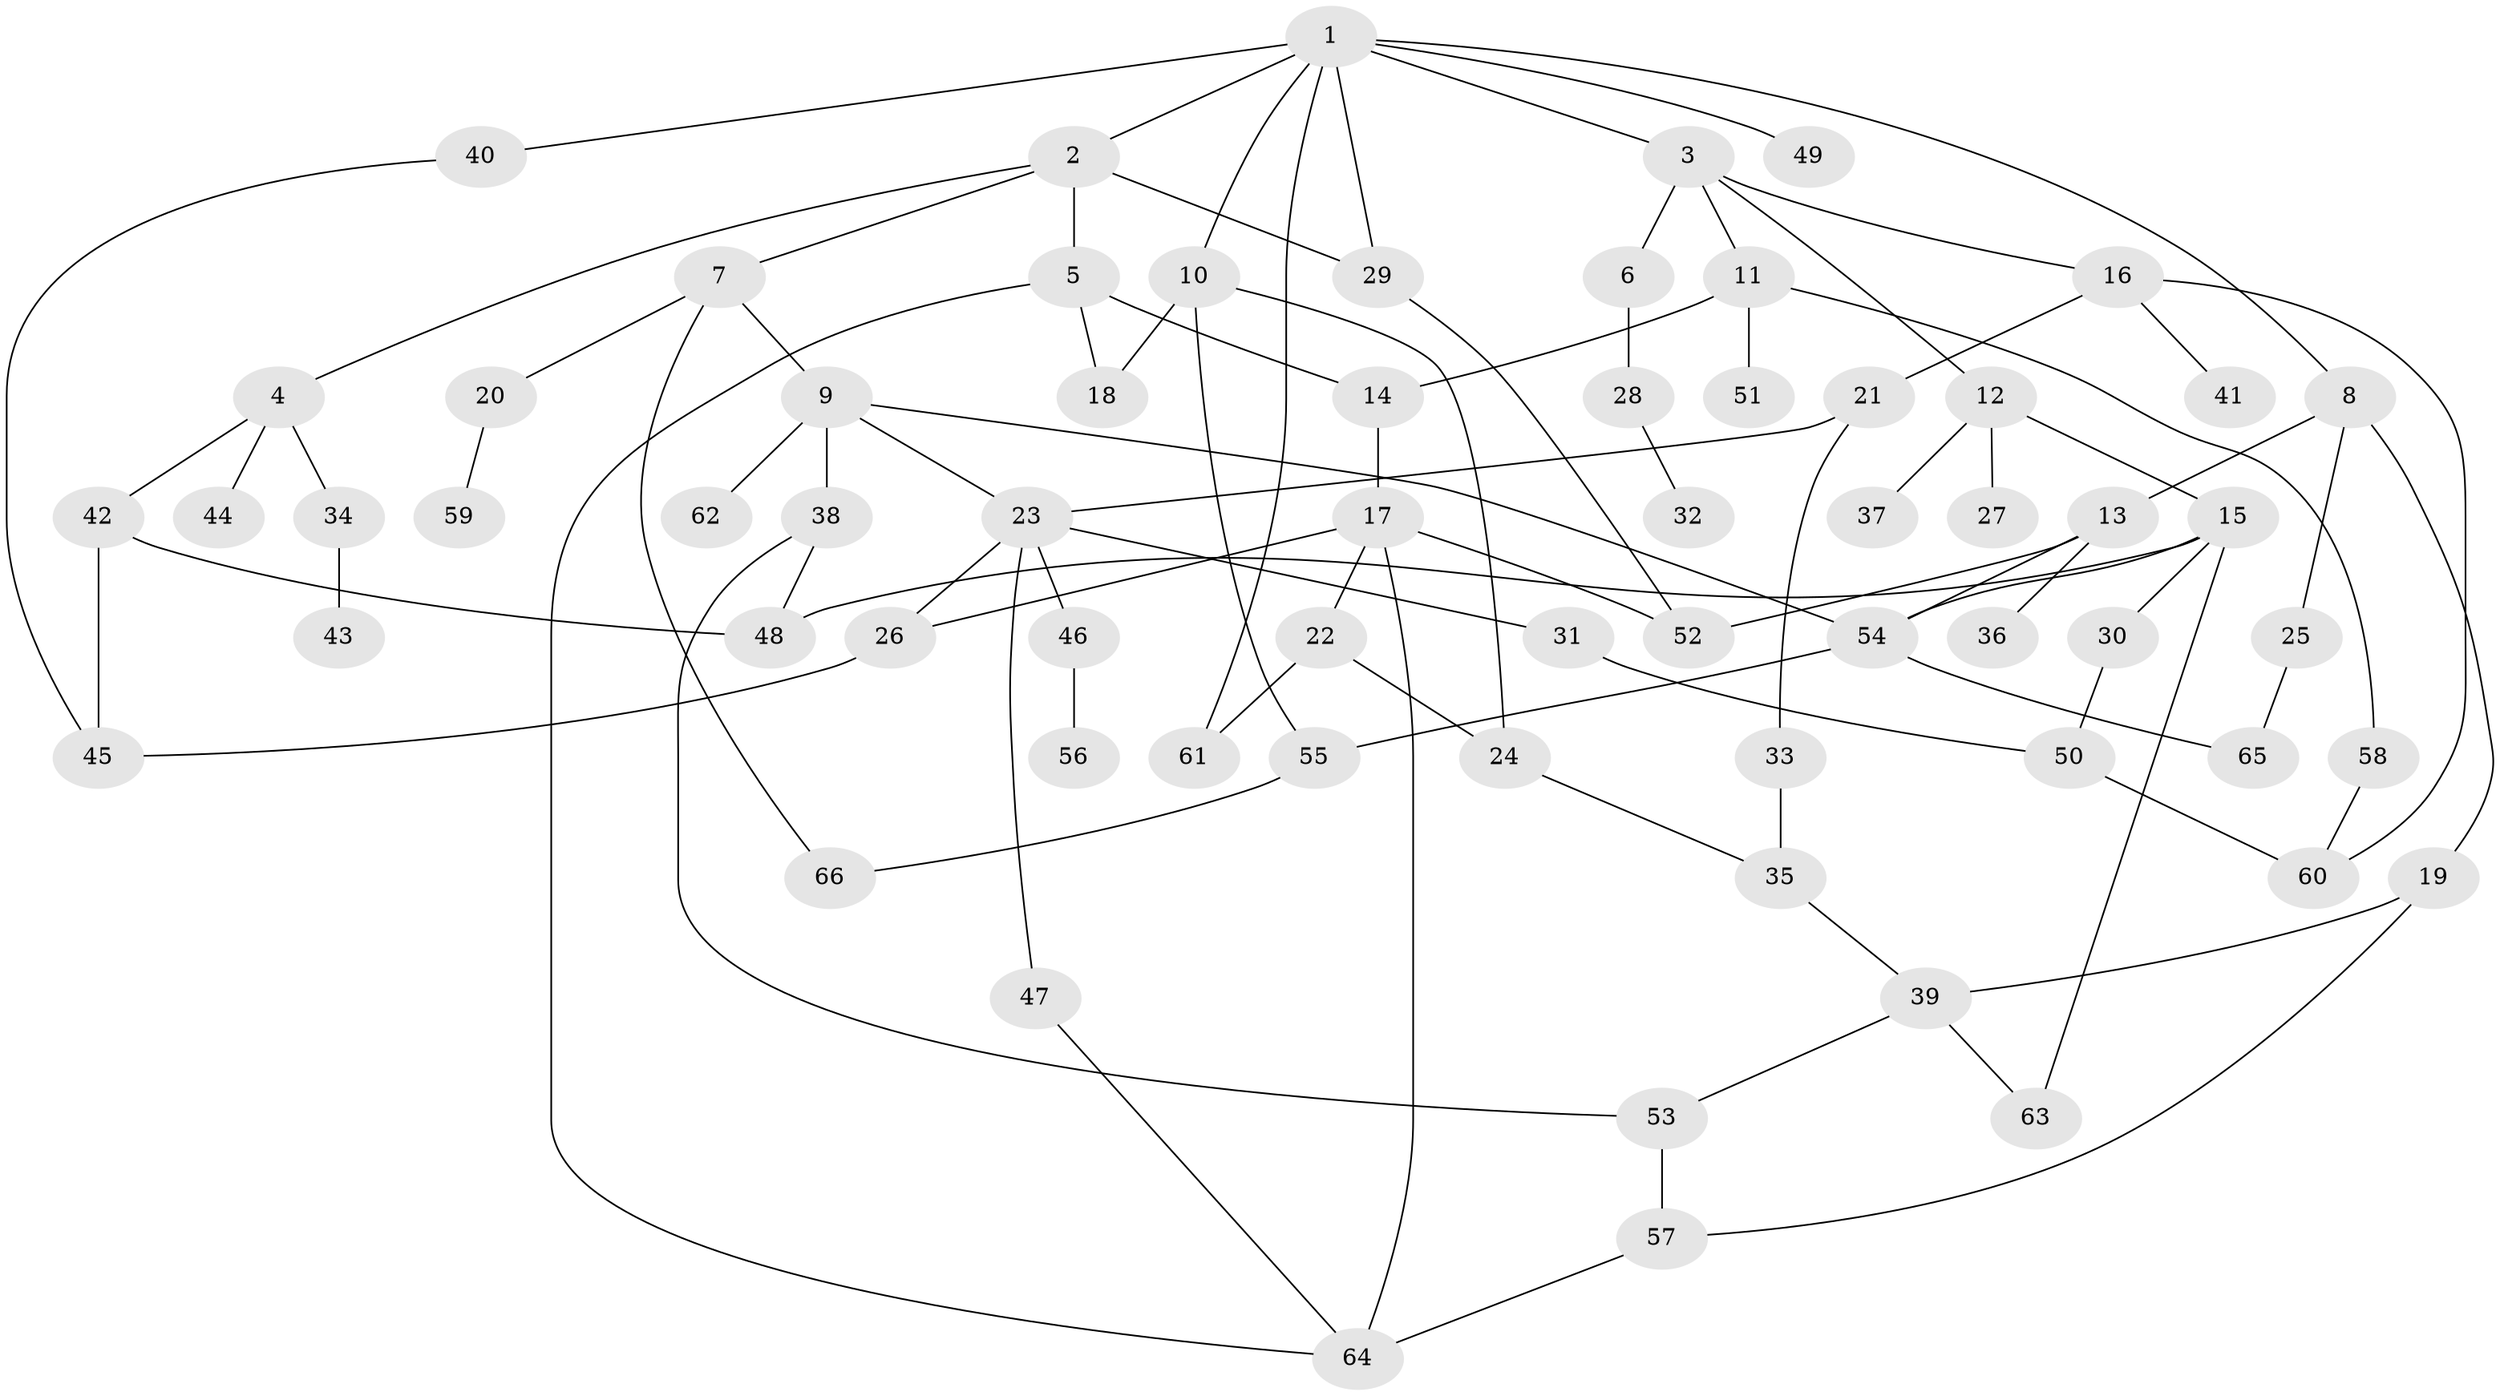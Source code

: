 // Generated by graph-tools (version 1.1) at 2025/49/03/09/25 03:49:17]
// undirected, 66 vertices, 94 edges
graph export_dot {
graph [start="1"]
  node [color=gray90,style=filled];
  1;
  2;
  3;
  4;
  5;
  6;
  7;
  8;
  9;
  10;
  11;
  12;
  13;
  14;
  15;
  16;
  17;
  18;
  19;
  20;
  21;
  22;
  23;
  24;
  25;
  26;
  27;
  28;
  29;
  30;
  31;
  32;
  33;
  34;
  35;
  36;
  37;
  38;
  39;
  40;
  41;
  42;
  43;
  44;
  45;
  46;
  47;
  48;
  49;
  50;
  51;
  52;
  53;
  54;
  55;
  56;
  57;
  58;
  59;
  60;
  61;
  62;
  63;
  64;
  65;
  66;
  1 -- 2;
  1 -- 3;
  1 -- 8;
  1 -- 10;
  1 -- 40;
  1 -- 49;
  1 -- 61;
  1 -- 29;
  2 -- 4;
  2 -- 5;
  2 -- 7;
  2 -- 29;
  3 -- 6;
  3 -- 11;
  3 -- 12;
  3 -- 16;
  4 -- 34;
  4 -- 42;
  4 -- 44;
  5 -- 14;
  5 -- 18;
  5 -- 64;
  6 -- 28;
  7 -- 9;
  7 -- 20;
  7 -- 66;
  8 -- 13;
  8 -- 19;
  8 -- 25;
  9 -- 23;
  9 -- 38;
  9 -- 54;
  9 -- 62;
  10 -- 55;
  10 -- 24;
  10 -- 18;
  11 -- 51;
  11 -- 58;
  11 -- 14;
  12 -- 15;
  12 -- 27;
  12 -- 37;
  13 -- 36;
  13 -- 52;
  13 -- 54;
  14 -- 17;
  15 -- 30;
  15 -- 63;
  15 -- 54;
  15 -- 48;
  16 -- 21;
  16 -- 41;
  16 -- 60;
  17 -- 22;
  17 -- 64;
  17 -- 52;
  17 -- 26;
  19 -- 39;
  19 -- 57;
  20 -- 59;
  21 -- 33;
  21 -- 23;
  22 -- 24;
  22 -- 61;
  23 -- 26;
  23 -- 31;
  23 -- 46;
  23 -- 47;
  24 -- 35;
  25 -- 65;
  26 -- 45;
  28 -- 32;
  29 -- 52;
  30 -- 50;
  31 -- 50;
  33 -- 35;
  34 -- 43;
  35 -- 39;
  38 -- 48;
  38 -- 53;
  39 -- 53;
  39 -- 63;
  40 -- 45;
  42 -- 45;
  42 -- 48;
  46 -- 56;
  47 -- 64;
  50 -- 60;
  53 -- 57;
  54 -- 65;
  54 -- 55;
  55 -- 66;
  57 -- 64;
  58 -- 60;
}
